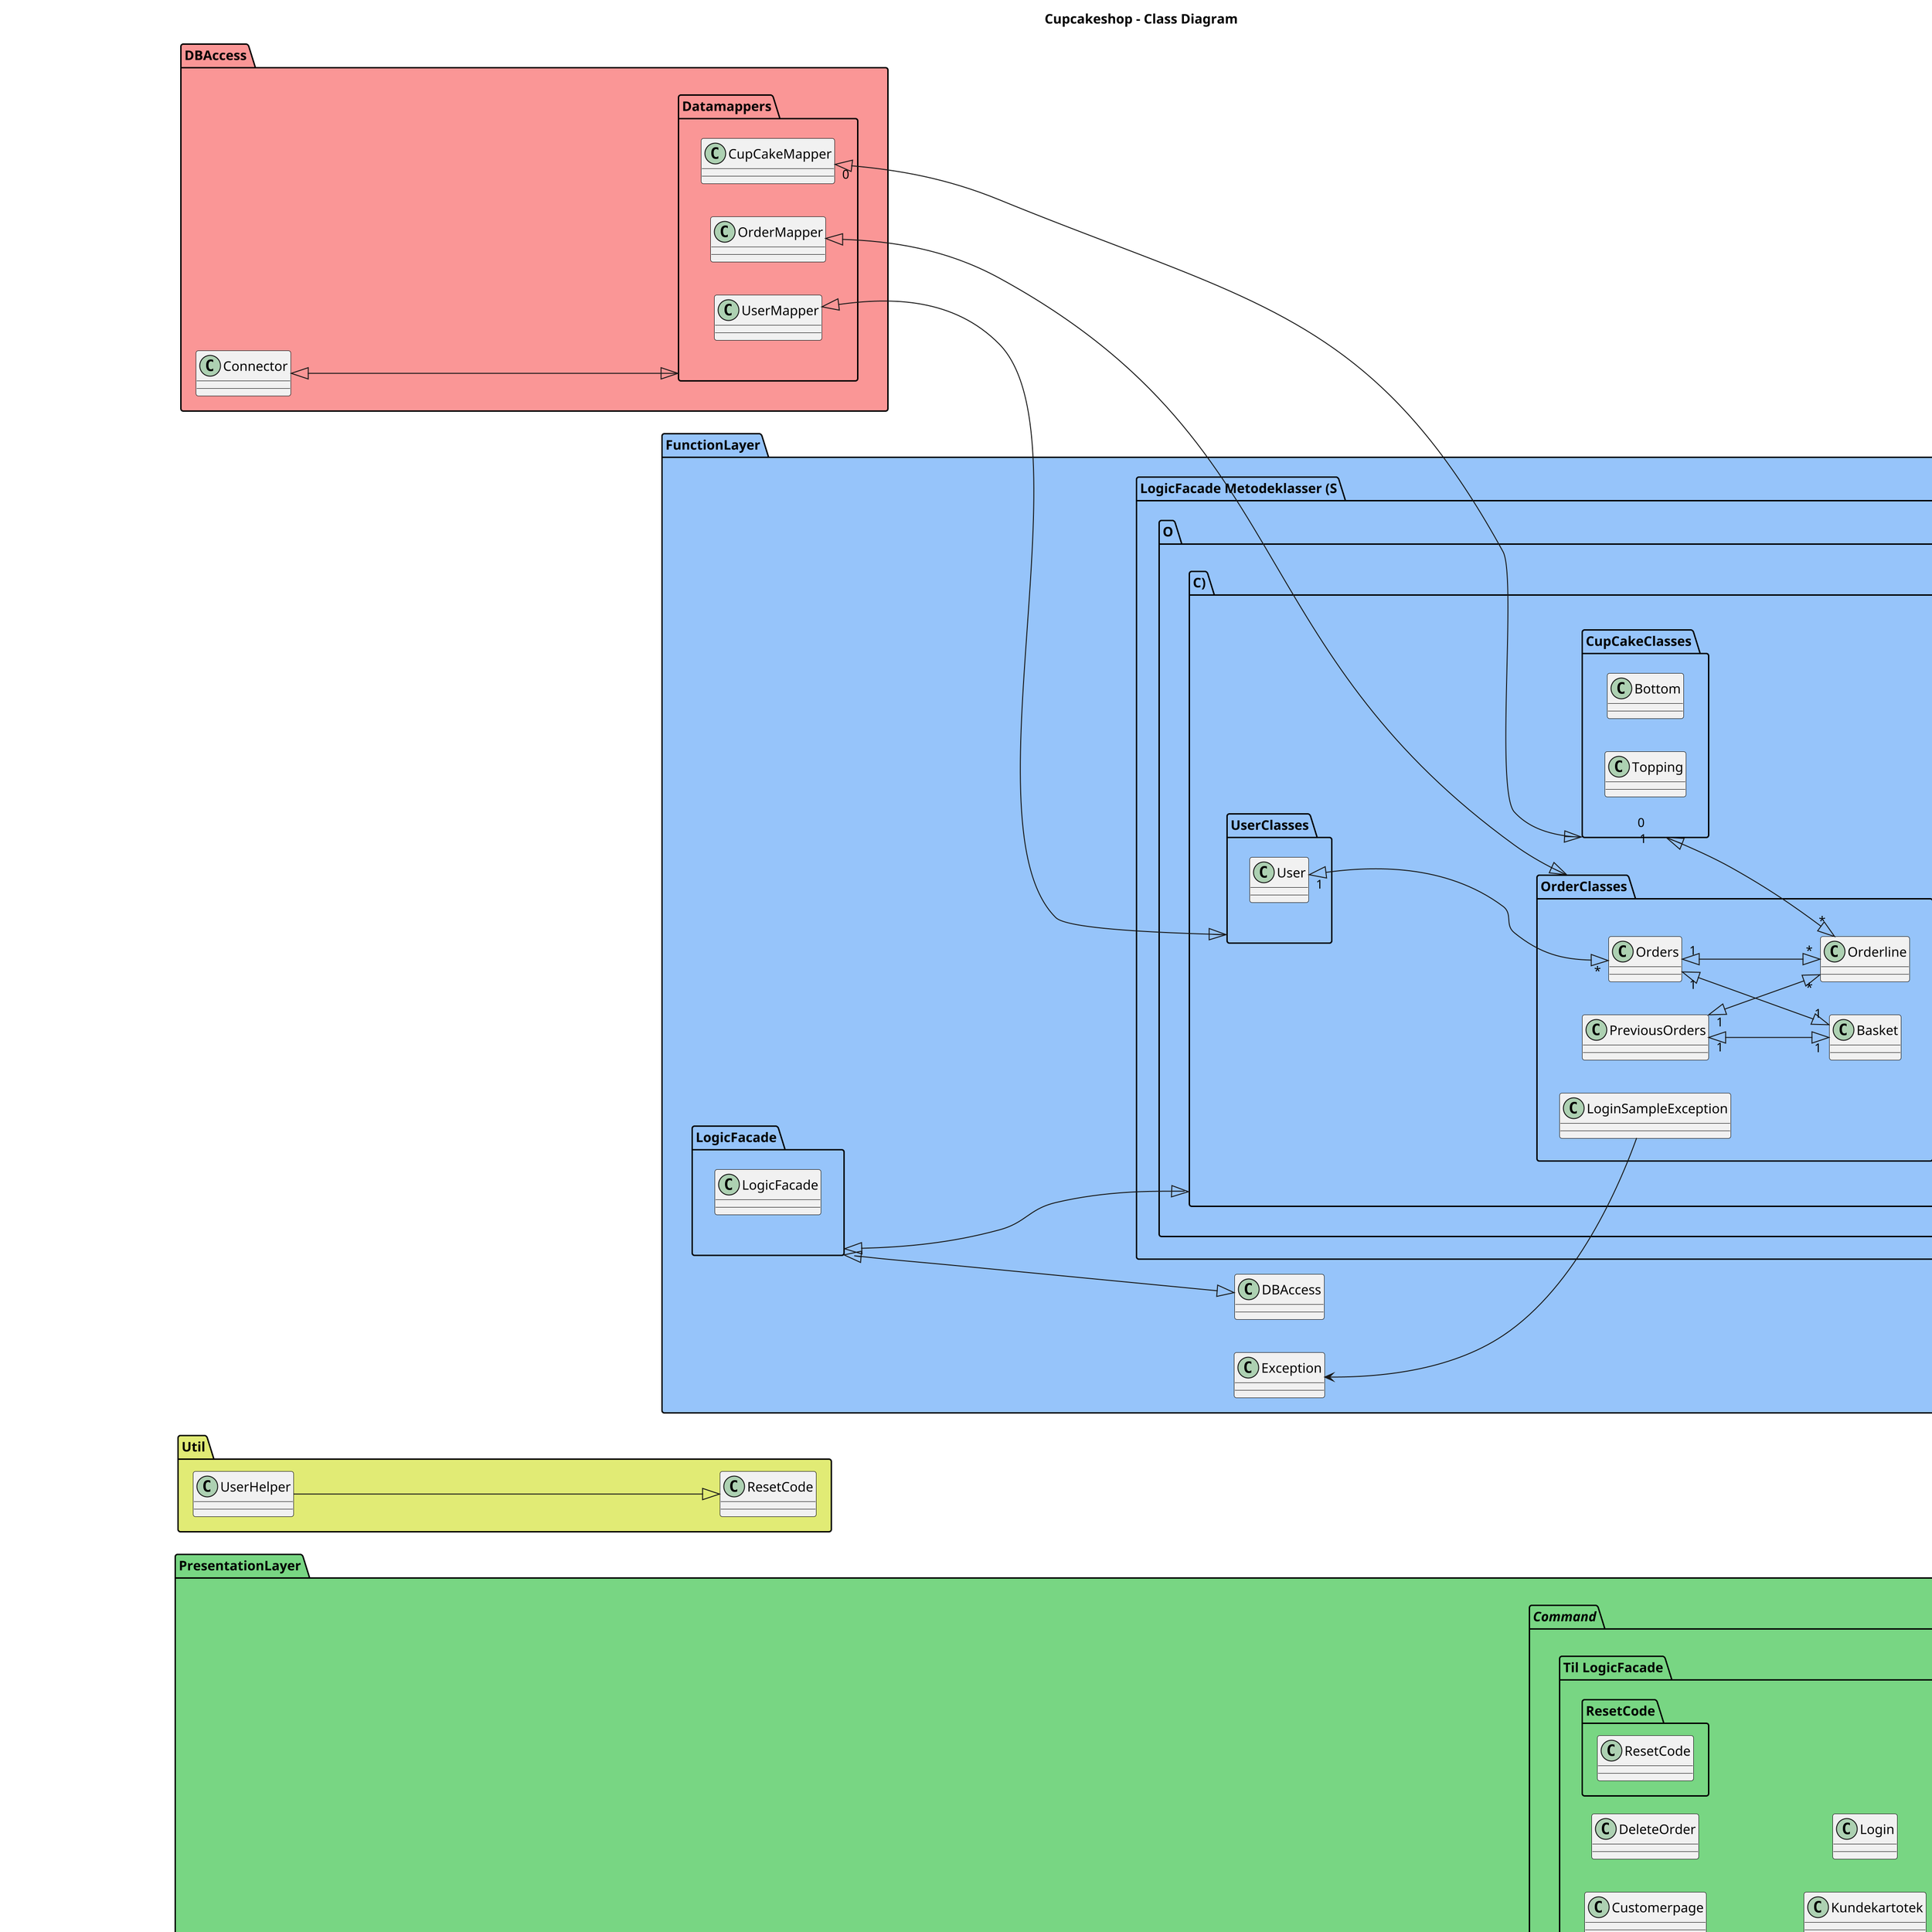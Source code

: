 @startuml
left to right direction
title Cupcakeshop - Class Diagram
scale 2/1

package "Util" #e1eb75 {
Class UserHelper
UserHelper --|> "ResetCode"
}

package "PresentationLayer" #78d683 {

    HttpServlet <|-- FrontController
    FrontController --|> Command
    Command <|--|> "//Command//"
    LogicFacade --|> "Til LogicFacade"

    package "//Command//" {
    Class  Kurv
    Class  Redirect
    Class  UnknownCommand
    Class  Logout
        package "Til LogicFacade"{
        Class  AddCredit
        Class  Adminpage
        Class  Customerpage
        Class  DeleteOrder
        Class  DeleteOrderline
        Class  DeleteUser
        Class  Kundekartotek
        Class Login
        Class  OrderCupcake
        Class  Register
        Class  TidligereOrdre
        Class  UpdateOrderStatus
            package "ResetCode"{
                Class  ResetCode
            }
        }
    }
}

package "FunctionLayer" #96c4fa {

    package "LogicFacade"{
    Class LogicFacade
    }

    package "LogicFacade Metodeklasser (S.O.C)"{

        package "OrderClasses"  {
            Class Basket
            Class LoginSampleException
            Class Orderline
            Class Orders
            Class PreviousOrders
        }

        package "CupCakeClasses" {
        Class Bottom
        Class Topping
        }

        package "UserClasses" {
        Class User
        User "1" <|--|> "*" Orders
        Orders "1" <|--|> "*" Orderline
        Orders "1" <|--|> "1" Basket
        PreviousOrders "1" <|--|> "*" Orderline
        PreviousOrders "1" <|--|> "1" Basket
        "CupCakeClasses" "1" <|--|> "*" Orderline
        }
    }
    "LogicFacade" <|--|> "LogicFacade Metodeklasser (S.O.C)"
    "LogicFacade" <|--|> "DBAccess"

    Exception <-- LoginSampleException
}

package "DBAccess" #fa9696 {
    package "Datamappers" {
        CupCakeMapper  "0" <|--|> "0" "CupCakeClasses"
        OrderMapper <|--|> "OrderClasses"
        UserMapper <|--|> "UserClasses"
    }
Connector <|--|> "Datamappers"

}

/'##########################
 Util
########################## '/

Class UserHelper{
{static}+String randomCode(int length)
}

/'##########################
 DBAccess
########################## '/

Class Connector{
{static}-String URL
{static}-String USERNAME
{static}-String PASSWORD
{static}-Connection singleton
{static}+void setConnection(con)
{static}+Connection connection()
}

Class CupCakeMapper{
{static}+List<Bottom> getBottoms()
{static}+List<Topping> getToppings()
}

Class OrderMapper{
{static}+int createOrder(userId)
{static}+void createOrderLine(orderId, quantity, totalPrice, toppingId, bottomId)
{static}+void updateUserCredit(userId, sumTotal)
{static}+List<Orders> getOldOrders(userId)
{static}+List<Orderline> getOldOrderlines(ordersId)
{static}+List<PreviousOrders> getPreviousOrders(userId)
{static}+List<Orders> getAllOrders()
{static}+List<Orderline> getOrderlines()
{static}+void deleteOrder(orderID)
{static}+void updateStatus(orderID, status)
}

Class UserMapper{
{static}+void createUser(user)
{static}+User login(email, password)
{static}+void deleteUser(email)
{static}+void updateCredit(email, credit)
{static}+List<User> viewCustomer()
{static}+void resetCode(id, newCode)
}


/'##########################
 FUNCTIONLAYER
########################## '/

Class Basket{
-int bottomId
-int toppingId
-String bottom
-String topping
-int amount
-double totalPrice
-String lineId
+Basket(lineId, bottomId, toppingId, bottom, topping, amount, totalPrice)
+int getBottomId()
}

Class Bottom{
-int id
-String name
-double price
+Bottom(id, name, price)
}

Class LogicFacade{
{static}+User login(email, password)
{static}+User createUser(email, phone, password)
{static}+void deleteUser(email)
{static}+void updateCredit(email, credit)
{static}+List<User> viewCustomer()
{static}+void resetCode(id, newCode)
{static}+List<Bottom> getBottoms()
{static}+List<Topping> getToppings()
{static}+int createOrder(userId)
{static}+void createOrderLine(userId, quantity, totalPrice, toppingId, BottomId)
{static}+void updateUserCredit(userId, sumTotal)
{static}+List<Orders> getOldOrders(ordersId)
{static}+List<Orderline> getOldOrderlines(ordersId)
{static}+List<PreviousOrders> getPreviousOrders(userId)
{static}+List<Orders> getAllOrders()
{static}+List<Orderline> getOrderlines()
{static}+void deleteOrder(orderID)
{static}+void updateStatus(orderID, status)
}

Class Exception{}

Class LoginSampleException{
+LoginSampleException(msg)
}

Class Orderline{
-int orderlineId
-int ordersId
-int quantity
-double sum
-String topping
-String bottom
Orderline(orderlineId, ordersId, quantity, sum, topping, bottom)
Orderline(ordersId, bottom, topping, quantity, sum)
}

Class Orders{
-int ordersId
-int userId
-String ordersDate
-String status
-String email
-int quantity
-double total
Orders(ordersId, userId, ordersDate, status)
Orders(ordersId, ordersDate, status, email, quantity, total)
}

Class PreviousOrders{
-int ordersId
-String ordersDate
-String bottom
-String topping
-int quantity
-double sum
PreviousOrders(ordersId, ordersDate, bottom, topping, quantity, sum)
}

Class Topping{
-int id
-String name
-double price
Topping(id, name, price)
}

Class User{
-int id
-String email
-int phone
-double credit
-String password
-String role
User(email)
User(email, password, role)
User(email, phone, password, role)
User(id, email, phone, credit)
}



/'##########################
 PRESENTATION LAYER
########################## '/


Class AddCredit{
{abstract} +String execute()
}

Class Adminpage{
{abstract}{abstract} +String execute()
}

class Command{
 HashMap commands
 -void initCommands()
 +Command from()
 {abstract} +String execute()
}

Class Customerpage{
{abstract} +String execute()
}

Class DeleteOrder{
{abstract} +String execute()
}

Class DeleteOrderline{
{abstract} +String execute()
}

Class DeleteUser{
{abstract} +String execute()
}

class FrontController{
  #void processRequest()
  #void doGet()
  #void doPost()
  +String getServletInfo()
}

Class Kundekartotek{
{abstract} +String execute()
}

Class Kurv{
{abstract} +String execute()
}

Class Login{
{abstract} +String execute()
}

Class Logout{
{abstract} +String execute()
}

Class OrderCupcake{
{abstract} +String execute()
}

Class Redirect{
{abstract} +String execute()
}

Class Register{
{abstract} +String execute()
}

Class ResetCode{
{abstract} +String execute()
}

Class TidligereOrdre{
{abstract} +String execute()
}

Class UnknownCommand{
{abstract} +String execute()
}

Class UpdateOrderStatus{
{abstract} +String execute()
}

class HttpServlet
footer Getters & Setters udeladt
@enduml
